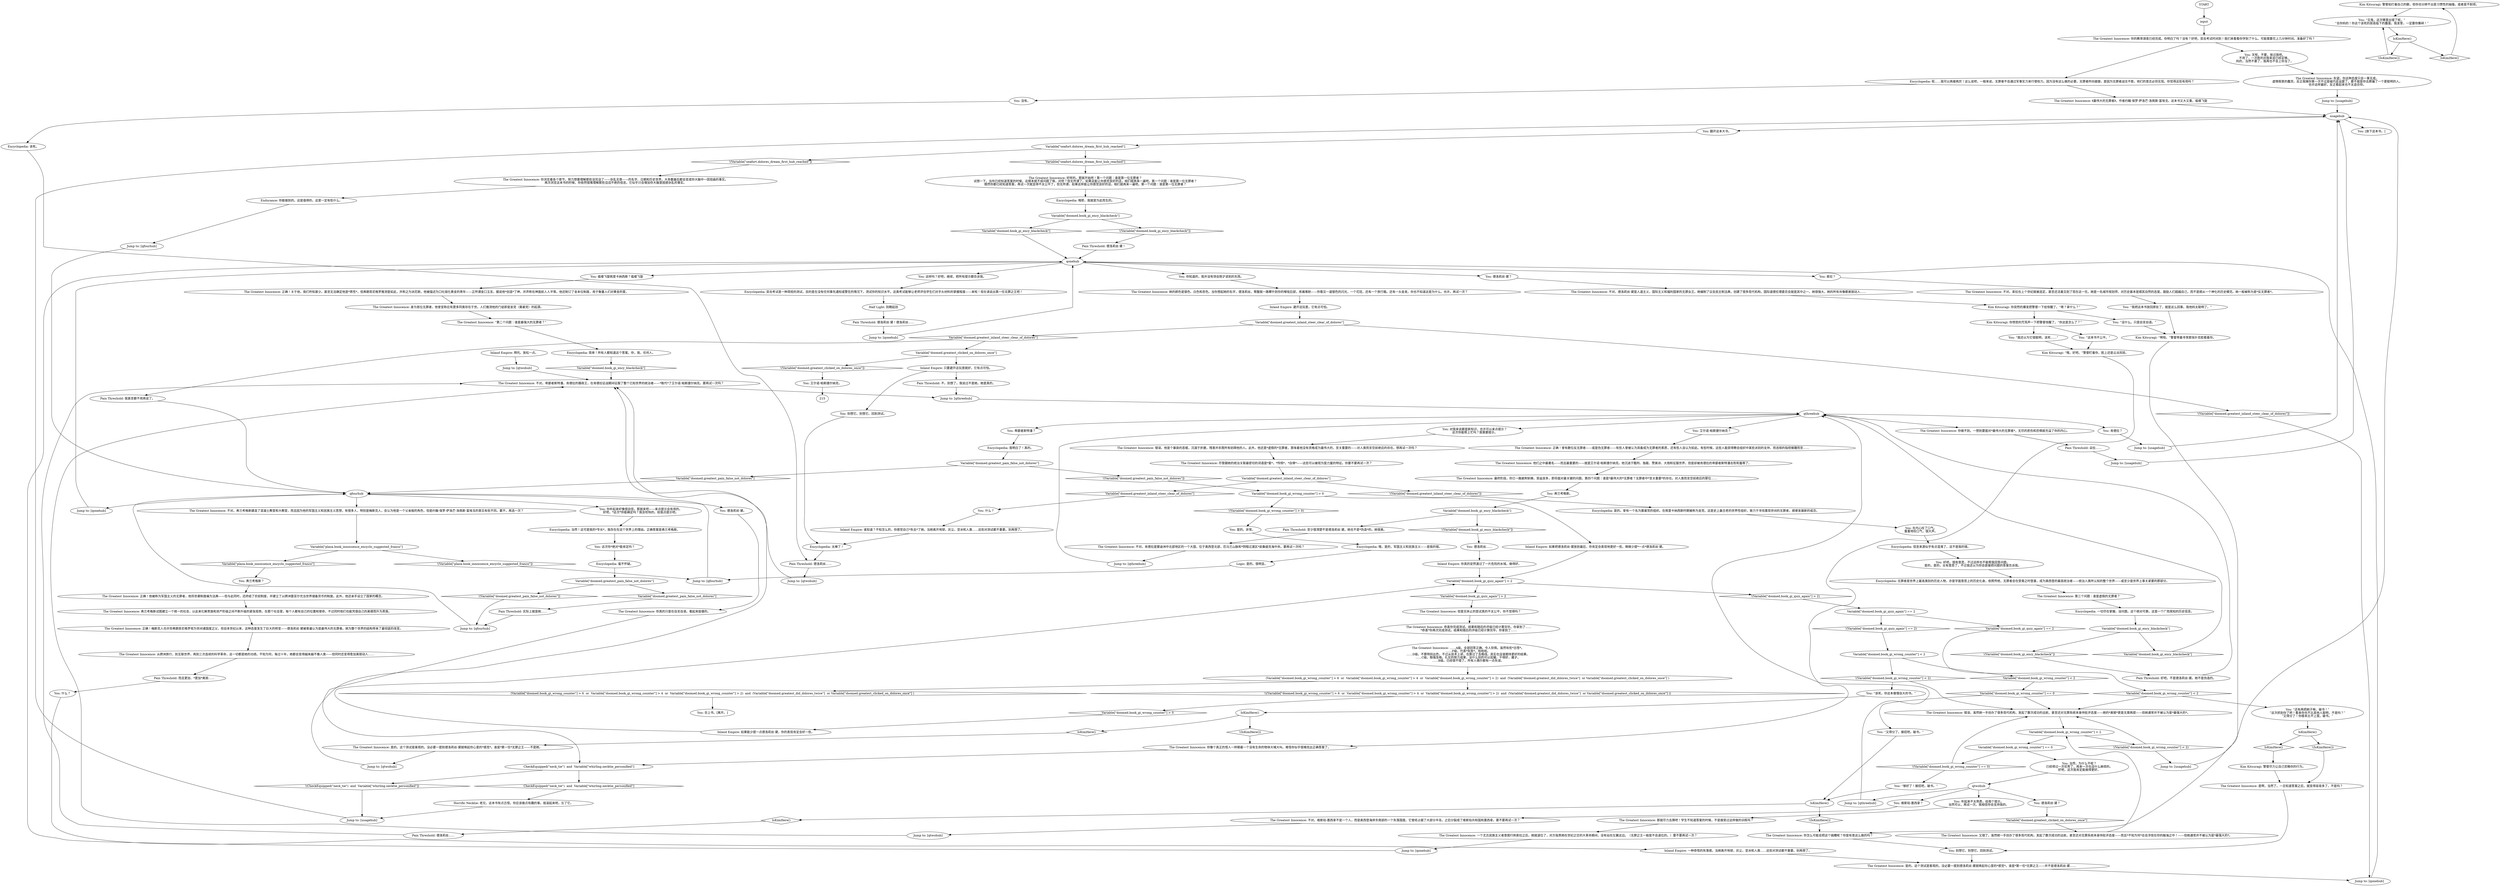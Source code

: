 # INVENTORY / GREATEST INNOSSENCE
# "The Greatest Innocence" by João Paolo Salomao Lopez de Fuego.
# ==================================================
digraph G {
	  0 [label="START"];
	  1 [label="input"];
	  2 [label="Inland Empire: 一种奇怪的失落感。当她离开地球，灰尘，坚冰和人类……这些对测试都不重要。别再想了。"];
	  3 [label="Variable[\"doomed.book_gi_ency_blackcheck\"]"];
	  4 [label="Variable[\"doomed.book_gi_ency_blackcheck\"]", shape=diamond];
	  5 [label="!(Variable[\"doomed.book_gi_ency_blackcheck\"])", shape=diamond];
	  6 [label="You: 索拉？"];
	  7 [label="The Greatest Innocence: 不对。索拉在上个世纪就被选定，甚至还活着见到了现在这一任。她是一名城市规划师，对历史基本是顺其自然的态度，鼓励人们超越自己，而不是顺从一个神化的历史模范。她一般被称为是*反无罪者*。"];
	  8 [label="The Greatest Innocence: 不对。德洛莉丝·黛是人道主义，国际主义和福利国家的无罪女王。她编制了议会民主制法典，创建了很多现代机构，国际道德伦理委员会就是其中之一。她很强大。她的所有肖像都美丽动人……"];
	  9 [label="You: 德洛莉丝·黛。"];
	  10 [label="The Greatest Innocence: 他们之中最著名——而且最重要的——就是艾尔诺·帕斯捷尔纳克。他沉迷于酷刑、独裁、赞美诗、大炮和征服世界，但是却被肯德拉的卑鄙者斯特潘击败和羞辱了。"];
	  11 [label="Variable[\"doomed.book_gi_quiz_again\"] > 2"];
	  12 [label="Variable[\"doomed.book_gi_quiz_again\"] > 2", shape=diamond];
	  13 [label="!(Variable[\"doomed.book_gi_quiz_again\"] > 2)", shape=diamond];
	  14 [label="Encyclopedia: 一切尽在掌握。没问题。这个绝对可靠。这是一个广而周知的历史信息。"];
	  15 [label="The Greatest Innocence: 正确！曾有数位反无罪者——或是伪无罪者——有些人曾被认为具备成为无罪者的素质，还有些人自认为如此。有些时候，这些人能获得教会组织中某些派别的支持，而违规的指控接踵而至……"];
	  16 [label="Jump to: [qfourhub]"];
	  17 [label="Pain Threshold: 德洛莉丝……"];
	  18 [label="Jump to: [qtwohub]"];
	  19 [label="Pain Threshold: 朵拉……"];
	  20 [label="You: 天啦，不要，放过我吧。\n不用了，一次胜利对我来说已经足够。\n妈的，当然不要了，我再也不会上你当了。"];
	  21 [label="The Greatest Innocence: 失望。你这种态度只会一事无成。\n虚情假意的蠢货。反正我赌你第一次不过是碰巧走运罢了。要不就是你去欺骗了一个更聪明的人。\n也许这样最好。反正看起来也不太适合你。"];
	  22 [label="Jump to: [qonehub]"];
	  23 [label="The Greatest Innocence: 正确！他被称为军国主义的无罪者，他将世袭制度编为法典——但与此同时，还终结了农奴制度，并建立了以跨洲雷亚尔充当世界储备货币的制度。此外，他还亲手设立了国家的概念。"];
	  24 [label="You: 艾尔诺·帕斯捷尔纳克？"];
	  25 [label="Encyclopedia: 信息来源似乎有点混淆了。这不是我的错。"];
	  26 [label="Horrific Necktie: 老兄，这本书有点古怪。你应该做点有趣的事。摇滚起来吧，忘了它。"];
	  27 [label="Variable[\"doomed.greatest_inland_steer_clear_of_dolores\"]"];
	  28 [label="Variable[\"doomed.greatest_inland_steer_clear_of_dolores\"]", shape=diamond];
	  29 [label="!(Variable[\"doomed.greatest_inland_steer_clear_of_dolores\"])", shape=diamond];
	  30 [label="You: 别想它。别想它。回到测试。"];
	  31 [label="The Greatest Innocence: 正确！关于他，我们所知甚少。甚至无法确定他是*男性*，但弗朗哥尼格罗推测是如此，并称之为派厄斯。他被描述为口吐熔化黄金的青年——正所谓金口玉言。据说他*创造*了神，并声称在神面前人人平等。他还制订了金本位制度，用于衡量人们对黄金的爱。"];
	  32 [label="Jump to: [qonehub]"];
	  33 [label="Jump to: [qtwohub]"];
	  34 [label="qfourhub"];
	  35 [label="You: “还有两把刷子嘛，破书！”\n“这次抓到你了吧！看来你也不比其他人聪明，不是吗？”\n“又得分了！你根本比不上我，破书。”"];
	  36 [label="Half Light: 别瞎起劲"];
	  37 [label="Inland Empire: 谁知道？不知怎么的，你感觉自己*失去*了她。当她离开地球，灰尘，坚冰和人类……这些对测试都不重要。别再想了。"];
	  38 [label="Encyclopedia: 哦耶，我就是为此而生的。"];
	  39 [label="You: 这样吗？好吧，继续，把所有提示都告诉我。"];
	  40 [label="You: 听起来不太熟悉，给我个提示。\n当然可以，再试一次。我相信你会支持我的。"];
	  41 [label="The Greatest Innocence: 最终阶段，你已一路披荆斩棘，受益良多，即将面对最关键的问题。第四个问题：谁是*最伟大的*无罪者？无罪者中*至关重要*的存在。对人类而言空前绝后的那位……"];
	  42 [label="Encyclopedia: 毫不怀疑。"];
	  43 [label="The Greatest Innocence: ……A级。全部回答正确。令人钦佩。虽然有些*古怪*。\n……F级。代表*失败*。哈哈哈。\n……D级。不算特别出色，不过从技术上讲，也算过了及格线。其实也没谁期待更好的结果。\n……C级。勉强及格。扎实的努力成果，没什么别的可以炫耀。干得好，庸才。\n……B级。已经很不错了。所有人偶尔都有一点失误。"];
	  44 [label="Variable[\"doomed.book_gi_wrong_counter\"] < 2"];
	  45 [label="Variable[\"doomed.book_gi_wrong_counter\"] < 2", shape=diamond];
	  46 [label="!(Variable[\"doomed.book_gi_wrong_counter\"] < 2)", shape=diamond];
	  47 [label="Kim Kitsuragi: “啊哈。”警督带着寻常那张扑克脸看着你。"];
	  48 [label="IsKimHere()"];
	  49 [label="IsKimHere()", shape=diamond];
	  50 [label="!(IsKimHere())", shape=diamond];
	  51 [label="usagehub"];
	  52 [label="Pain Threshold: 德洛莉丝·黛！德洛莉丝……"];
	  53 [label="Variable[\"doomed.book_gi_ency_blackcheck\"]"];
	  54 [label="Variable[\"doomed.book_gi_ency_blackcheck\"]", shape=diamond];
	  55 [label="!(Variable[\"doomed.book_gi_ency_blackcheck\"])", shape=diamond];
	  56 [label="Pain Threshold: 实际上就是她……"];
	  57 [label="Variable[\"plaza.book_innossence_encyclo_suggested_franco\"]"];
	  58 [label="Variable[\"plaza.book_innossence_encyclo_suggested_franco\"]", shape=diamond];
	  59 [label="!(Variable[\"plaza.book_innossence_encyclo_suggested_franco\"])", shape=diamond];
	  60 [label="Variable[\"seafort.dolores_dream_first_hub_reached\"]"];
	  61 [label="Variable[\"seafort.dolores_dream_first_hub_reached\"]", shape=diamond];
	  62 [label="!(Variable[\"seafort.dolores_dream_first_hub_reached\"])", shape=diamond];
	  63 [label="Jump to: [usagehub]"];
	  64 [label="You: 维斯珀-墨西拿？"];
	  65 [label="You: 在内心叹了口气。\n重重地叹口气，很大声。"];
	  66 [label="The Greatest Innocence: 是啊，当然了。一旦知道答案之后，就变得容易多了，不是吗？"];
	  67 [label="You: “够好了！接招吧，破书。”"];
	  68 [label="Inland Empire: 如果能少提一点德洛莉丝·黛，你的表现肯定会好一些。"];
	  69 [label="Jump to: [qthreehub]"];
	  70 [label="The Greatest Innocence: 弗兰考格斯试图建立一个统一的社会，以此来化解贵族和资产阶级之间不断升级的紧张局势。在那个社会里，每个人都有自己的位置和使命，不过同时他们也能凭借自己的美德而升为贵族。"];
	  71 [label="The Greatest Innocence: 你像个真正的怪人一样朝着一个没有生命的物体大喊大叫。难怪你似乎很难找出正确答案了。"];
	  72 [label="IsKimHere()"];
	  73 [label="IsKimHere()", shape=diamond];
	  74 [label="!(IsKimHere())", shape=diamond];
	  75 [label="The Greatest Innocence: 你浏览着各个章节，努力想要理解那些没完没了——杂乱无章——的名字、日期和历史世界。大多数最后都会变成你大脑中一团扭曲的事实。\n再次浏览这本书的时候，你依然很难理解那些滔滔不绝的信息。它似乎只会增加你大脑里困惑杂乱的事实。"];
	  76 [label="Variable[\"doomed.greatest_pain_false_not_dolores\"]"];
	  77 [label="Variable[\"doomed.greatest_pain_false_not_dolores\"]", shape=diamond];
	  78 [label="!(Variable[\"doomed.greatest_pain_false_not_dolores\"])", shape=diamond];
	  79 [label="(Variable[\"doomed.book_gi_wrong_counter\"] > 6  or  Variable[\"doomed.book_gi_wrong_counter\"] > 4  or  Variable[\"doomed.book_gi_wrong_counter\"] > 2)  and  (Variable[\"doomed.greatest_did_dolores_twice\"]  or Variable[\"doomed.greatest_clicked_on_dolores_once\"] )"];
	  80 [label="(Variable[\"doomed.book_gi_wrong_counter\"] > 6  or  Variable[\"doomed.book_gi_wrong_counter\"] > 4  or  Variable[\"doomed.book_gi_wrong_counter\"] > 2)  and  (Variable[\"doomed.greatest_did_dolores_twice\"]  or Variable[\"doomed.greatest_clicked_on_dolores_once\"] )", shape=diamond];
	  81 [label="!((Variable[\"doomed.book_gi_wrong_counter\"] > 6  or  Variable[\"doomed.book_gi_wrong_counter\"] > 4  or  Variable[\"doomed.book_gi_wrong_counter\"] > 2)  and  (Variable[\"doomed.greatest_did_dolores_twice\"]  or Variable[\"doomed.greatest_clicked_on_dolores_once\"] ))", shape=diamond];
	  82 [label="Jump to: [usagehub]"];
	  83 [label="You: 这次你*绝对*能肯定吗？"];
	  84 [label="You: 没有。"];
	  85 [label="Kim Kitsuragi: “哦，好吧。”警督盯着你，脸上还是云淡风轻。"];
	  86 [label="You: “又得分了。接招吧，破书。”"];
	  87 [label="The Greatest Innocence: 是的。这个测试是客观的。没必要一提到德洛莉丝·黛就唤起你心里的*感觉*。谁是*第一任*无罪之王——并不是德洛莉丝·黛……"];
	  88 [label="Logic: 是的。很明显。"];
	  89 [label="Jump to: [qonehub]"];
	  90 [label="You: 德洛莉丝·黛？"];
	  91 [label="You: 你听起来好像很自信，那就来吧——来点提示会有用的。\n好吧，*这次*你能确定吗？我会咬钩的。给我点提示吧。"];
	  92 [label="The Greatest Innocence: 身为首位无罪者，他曾宣称应有更多同类存在于世。人们推测他的门徒即是圣党（奠基党）的起源。"];
	  93 [label="IsKimHere()"];
	  94 [label="IsKimHere()", shape=diamond];
	  95 [label="!(IsKimHere())", shape=diamond];
	  96 [label="Variable[\"doomed.book_gi_quiz_again\"] == 2"];
	  97 [label="Variable[\"doomed.book_gi_quiz_again\"] == 2", shape=diamond];
	  98 [label="!(Variable[\"doomed.book_gi_quiz_again\"] == 2)", shape=diamond];
	  99 [label="Kim Kitsuragi: 警督尽力让自己忽略你的行为。"];
	  100 [label="Variable[\"doomed.greatest_inland_steer_clear_of_dolores\"]"];
	  101 [label="Variable[\"doomed.greatest_inland_steer_clear_of_dolores\"]", shape=diamond];
	  102 [label="!(Variable[\"doomed.greatest_inland_steer_clear_of_dolores\"])", shape=diamond];
	  103 [label="The Greatest Innocence: 又错了。虽然她一手创办了很多现代机构，发起了数次成功的远航，甚至还对无罪系统本身持批评态度——而且*不知为何*总会浮现在你的脑海之中！——但她通常并不被认为是*最强大的*。"];
	  104 [label="Pain Threshold: 好吧。不是德洛莉丝·黛。她不是伪造的。"];
	  105 [label="Pain Threshold: 而且更加、*更加*美丽……"];
	  106 [label="You: 褴褛飞旋佩里卡纳西斯？褴褛飞旋"];
	  107 [label="qonehub"];
	  108 [label="You: 对我来说都是新知识，也许可以来点提示？\n这次你能帮上忙吗？我需要提示。"];
	  109 [label="Encyclopedia: 当然！这可是我的*专长*，我存在在这个世界上的理由。正确答案是弗兰考格斯。"];
	  110 [label="Jump to: [usagehub]"];
	  111 [label="You: 你知道的，我并没有领会刚才读到的东西。"];
	  112 [label="You: “这本书不公平。”"];
	  113 [label="You: “我还以为它很聪明，该死……”"];
	  114 [label="Endurance: 你能做到的。这是值得的。这里一定有些什么。"];
	  115 [label="Inland Empire: 避开这玩意，它有点可怕。"];
	  116 [label="You: 德洛莉丝·黛？"];
	  117 [label="Encyclopedia: 突击考试是一种简短的测试，目的是在没有任何事先通知或警告的情况下，测试你的知识水平。这类考试能够让老师评估学生们对手头材料的掌握程度——来啦！现在请说出第一任无罪之王吧！"];
	  118 [label="The Greatest Innocence: “第二个问题：谁是最强大的无罪者？”"];
	  119 [label="Jump to: [qtwohub]"];
	  120 [label="Encyclopedia: 该死。"];
	  121 [label="You: 翻开这本大书。"];
	  122 [label="Variable[\"doomed.greatest_pain_false_not_dolores\"]"];
	  123 [label="Variable[\"doomed.greatest_pain_false_not_dolores\"]", shape=diamond];
	  124 [label="!(Variable[\"doomed.greatest_pain_false_not_dolores\"])", shape=diamond];
	  125 [label="Encyclopedia: 简单！所有人都知道这个答案。你，我，任何人。"];
	  126 [label="You: 肯德拉？"];
	  127 [label="qthreehub"];
	  128 [label="Jump to: [qthreehub]"];
	  129 [label="Jump to: [qfourhub]"];
	  130 [label="Kim Kitsuragi: 警督拍打着自己的脚，但你也分辨不出是习惯性的抽搐，或者是不耐烦。"];
	  131 [label="IsKimHere()"];
	  132 [label="IsKimHere()", shape=diamond];
	  133 [label="!(IsKimHere())", shape=diamond];
	  134 [label="CheckEquipped(\"neck_tie\")  and  Variable[\"whirling.necktie_personified\"]"];
	  135 [label="CheckEquipped(\"neck_tie\")  and  Variable[\"whirling.necktie_personified\"]", shape=diamond];
	  136 [label="!(CheckEquipped(\"neck_tie\")  and  Variable[\"whirling.necktie_personified\"])", shape=diamond];
	  137 [label="Pain Threshold: 德洛莉丝·黛！"];
	  138 [label="The Greatest Innocence: 不对。维斯珀-墨西拿不是一个人，而是奥西登海岸东南部的一个失落国度。它曾经占据了大部分半岛，之后分裂成了维斯珀共和国和墨西拿。要不要再试一次？"];
	  139 [label="Jump to: [qtwohub]"];
	  140 [label="You: 卑鄙者斯特潘？"];
	  141 [label="The Greatest Innocence: 从跨洲旅行，到互联世界，再到三次连续的科学革命，这一切都是她的功绩。不知为何，每过十年，她都会变得越来越不像人类——但同时还变得愈加美丽动人……"];
	  142 [label="You: “没什么。只是自言自语。”"];
	  143 [label="You: “该死，你这本傲慢自大的书。”"];
	  144 [label="The Greatest Innocence: 但是无休止的尝试真的不太公平，你不觉得吗？"];
	  145 [label="You: [放下这本书。]"];
	  146 [label="Inland Empire: 拜托。放松一点。"];
	  147 [label="You: 什么？"];
	  148 [label="Pain Threshold: 不。别想了。我说过不是她。她是真的。"];
	  149 [label="Inland Empire: 你真的安然渡过了一片危险的水域。做得好。"];
	  150 [label="You: 是的。非常。"];
	  151 [label="The Greatest Innocence: 《最伟大的无罪者》，作者约翰·保罗·萨洛芒·洛佩斯·富埃戈。这本书又大又重。褴褛飞旋"];
	  152 [label="The Greatest Innocence: 你的教育调查已经完成。你明白了吗？没有？好吧，突击考试时间到！我们来看看你学到了什么。可能需要花上几分钟时间。准备好了吗？"];
	  153 [label="Jump to: [qfourhub]"];
	  154 [label="The Greatest Innocence: 尽管跟她的统治关联最密切的词语是*爱*，*怜悯*，*自律*——这些可以被视为是力量的特征。你要不要再试一次？"];
	  155 [label="Variable[\"doomed.book_gi_wrong_counter\"] < 2"];
	  156 [label="Variable[\"doomed.book_gi_wrong_counter\"] < 2", shape=diamond];
	  157 [label="!(Variable[\"doomed.book_gi_wrong_counter\"] < 2)", shape=diamond];
	  158 [label="Variable[\"doomed.book_gi_wrong_counter\"] == 0"];
	  159 [label="Variable[\"doomed.book_gi_wrong_counter\"] == 0", shape=diamond];
	  160 [label="!(Variable[\"doomed.book_gi_wrong_counter\"] == 0)", shape=diamond];
	  161 [label="You: 当然，为什么不呢？\n已经得过一次优秀了，再来一次也没什么麻烦的。\n好吧，这次我肯定能做得更好。"];
	  162 [label="Encyclopedia: 呃……我可以再接再厉！这么说吧，一般来说，无罪者不会通过军事实力来行使权力。因为没有这么做的必要。无罪者所向披靡，是因为无罪者战无不胜，他们的意志必将实现。你觉得这些有用吗？"];
	  163 [label="Encyclopedia: 无罪者是世界上最高类别的历史人物，亦是字面意思上的历史化身。依照传统，无罪者会在受膏之时登基，成为奥西登的最高统治者——统治人类所认知的整个世界——或至少是世界上事关紧要的那部分。"];
	  164 [label="The Greatest Innocence: 那就尽力去猜吧！学生不知道答案的时候，不是接受过这样做的训练吗？"];
	  165 [label="The Greatest Innocence: 她的颜色是银色、白色和杏色。当你想起她的名字，德洛莉丝，胃酸就一路攀升到你的喉咙后部，疼痛难耐——你看见一道银色的闪光，一个花冠，还有一个旅行箱。还有一头金发。你也不知道这是为什么。也许，再试一次？"];
	  166 [label="Kim Kitsuragi: 你突然的爆发把警督一下给惊醒了。“嗯？拿什么？”"];
	  167 [label="Pain Threshold: 德洛莉丝……"];
	  168 [label="You: 德洛莉丝……"];
	  169 [label="The Greatest Innocence: 你做不到。一想到要面对*最伟大的无罪者*，无尽的悲伤和恐惧就充溢了你的内心。"];
	  170 [label="The Greatest Innocence: 好样的。那就开始吧！第一个问题：谁是第一位无罪者？\n试想一下，当你已经知道答案的时候，这根本就不成问题了嘛，对吧？但无所谓了。如果这能让你感觉良好的话，咱们就再来一遍吧。第一个问题：谁是第一位无罪者？\n既然你都已经知道答案，再试一次就显得不太公平了，但无所谓，如果这样能让你感觉良好的话，咱们就再来一遍吧。第一个问题：谁是第一位无罪者？"];
	  171 [label="qtwohub"];
	  172 [label="The Greatest Innocence: 不对。卑鄙者斯特潘，肯德拉的摄政王，在肯德拉征战期间征服了整个已知世界的统治者——*取代*了艾尔诺·帕斯捷尔纳克。要再试一次吗？"];
	  173 [label="Encyclopedia: 我明白了！真的。"];
	  174 [label="You: 弗兰考格斯。"];
	  175 [label="Jump to: [qonehub]"];
	  176 [label="The Greatest Innocence: 一个尤古民族主义者意图行刺索拉之后，她就退位了，对方指责她在世纪之交的大革命期间，没有站在左翼这边。（无罪之王一般是不会退位的。）要不要再试一次？"];
	  177 [label="You: “我把这本书放回原处了，就是这么回事。我他妈太聪明了。”"];
	  178 [label="Kim Kitsuragi: 你愤怒的咒骂声一下把警督惊醒了。“你这是怎么了？”"];
	  179 [label="The Greatest Innocence: 是的。这个测试是客观的。没必要一提到德洛莉丝·黛就唤起你心里的*感觉*。谁是*第一任*无罪之王——不是她。"];
	  180 [label="Encyclopedia: 太棒了！"];
	  181 [label="Encyclopedia: 哦，是的，军国主义和民族主义——是我的错。"];
	  182 [label="You: 弗兰考格斯？"];
	  183 [label="Jump to: [qthreehub]"];
	  184 [label="The Greatest Innocence: 不对。肯德拉是蒙迪洲中北部地区的一个大国，位于奥西登北部，厄马兰山脉和*阴暗过渡区*皮桑缇克海中央。要再试一次吗？"];
	  185 [label="Jump to: [usagehub]"];
	  186 [label="You: 别想它。别想它。回到测试。"];
	  187 [label="Pain Threshold: 我甚至都不用再说了。"];
	  188 [label="Variable[\"doomed.book_gi_wrong_counter\"] > 0"];
	  189 [label="Variable[\"doomed.book_gi_wrong_counter\"] > 0", shape=diamond];
	  190 [label="!(Variable[\"doomed.book_gi_wrong_counter\"] > 0)", shape=diamond];
	  191 [label="Inland Empire: 如果把德洛莉丝·黛放到最后，你肯定会表现地更好一些。稍微少提*一点*德洛莉丝·黛。"];
	  192 [label="You: 合上书。[离开。]"];
	  193 [label="The Greatest Innocence: 错误。虽然她一手创办了很多现代机构，发起了数次成功的远航，甚至还对无罪系统本身持批评态度——她的*美貌*更是无需再提——但她通常并不被认为是*最强大的*。"];
	  194 [label="You: 艾尔诺·帕斯捷尔纳克。"];
	  195 [label="The Greatest Innocence: 不对。弗兰考格斯建造了混凝土教堂和大教堂，而且因为他的军国主义和民族主义思想，有很多人，特别是梅斯克人，会认为他是一个父亲般的角色，但是约翰·保罗·萨洛芒·洛佩斯·富埃戈的意见有些不同。要不，再选一次？"];
	  196 [label="Variable[\"doomed.book_gi_ency_blackcheck\"]"];
	  197 [label="Variable[\"doomed.book_gi_ency_blackcheck\"]", shape=diamond];
	  198 [label="!(Variable[\"doomed.book_gi_ency_blackcheck\"])", shape=diamond];
	  199 [label="Pain Threshold: 至少很清楚不是德洛莉丝·黛。她也不是*伪造*的。她很美。"];
	  200 [label="You: 好吧，很有意思，不过这样也不能帮我回答问题。\n是的，是的，太有意思了，不过我还以为你会直接把问题的答案告诉我。"];
	  201 [label="The Greatest Innocence: 第三个问题：谁是虚假的无罪者？"];
	  202 [label="The Greatest Innocence: 正确！梅斯克人也许将弗朗哥尼格罗视为世间诸国度之父，但自本世纪以来，这种态度发生了巨大的转变——德洛莉丝·黛被普遍认为是最伟大的无罪者。她为整个世界的结构带来了最彻底的改变。"];
	  203 [label="The Greatest Innocence: 你真的只是在自言自语。看起来挺傻的。"];
	  204 [label="The Greatest Innocence: 你怎么可能会把这个搞糟呢？你是有意这么做的吗？"];
	  205 [label="You: “见鬼，这次哪里出错了呢。”\n“去你妈的！你这个该死的居高临下的蠢蛋。我发誓，一定要你撕碎！”"];
	  206 [label="Jump to: [usagehub]"];
	  207 [label="The Greatest Innocence: 恭喜你完成测试。结果和随后的评级已经计算完毕。你拿到了……\n*恭喜*你再次完成测试。结果和随后的评级已经计算完毕。你拿到了……"];
	  208 [label="You: 什么？"];
	  209 [label="Variable[\"doomed.greatest_clicked_on_dolores_once\"]"];
	  210 [label="Variable[\"doomed.greatest_clicked_on_dolores_once\"]", shape=diamond];
	  211 [label="!(Variable[\"doomed.greatest_clicked_on_dolores_once\"])", shape=diamond];
	  212 [label="Inland Empire: 只要避开这玩意就好，它有点可怕。"];
	  213 [label="Encyclopedia: 是的。曾有一个名为奠基党的组织。在佩里卡纳西斯时期被称为圣党。这是史上最古老的世界性组织，致力于寻找重现世间的无罪者，顺便发展新的成员。"];
	  214 [label="The Greatest Innocence: 错误。他是个暴戾的恶棍，沉溺于折磨，残害并杀戮所有妨碍他的人。此外，他还是*虚假的*无罪者，意味着他没有资格成为最伟大的，至关重要的——对人类而言空前绝后的存在。想再试一次吗？"];
	  0 -> 1
	  1 -> 152
	  2 -> 87
	  3 -> 4
	  3 -> 5
	  4 -> 127
	  5 -> 104
	  6 -> 7
	  7 -> 177
	  8 -> 166
	  9 -> 203
	  10 -> 41
	  11 -> 12
	  11 -> 13
	  12 -> 144
	  13 -> 96
	  14 -> 3
	  15 -> 10
	  16 -> 34
	  17 -> 119
	  18 -> 172
	  19 -> 63
	  20 -> 21
	  21 -> 82
	  22 -> 107
	  23 -> 70
	  24 -> 15
	  25 -> 200
	  26 -> 110
	  27 -> 28
	  27 -> 29
	  28 -> 147
	  29 -> 213
	  30 -> 180
	  31 -> 92
	  32 -> 107
	  33 -> 172
	  34 -> 9
	  34 -> 91
	  34 -> 195
	  34 -> 175
	  35 -> 72
	  36 -> 52
	  37 -> 180
	  38 -> 53
	  39 -> 117
	  40 -> 164
	  41 -> 174
	  42 -> 122
	  43 -> 79
	  44 -> 45
	  44 -> 46
	  45 -> 159
	  46 -> 193
	  46 -> 143
	  47 -> 204
	  48 -> 49
	  48 -> 50
	  49 -> 179
	  50 -> 71
	  51 -> 121
	  51 -> 145
	  52 -> 89
	  53 -> 54
	  53 -> 55
	  54 -> 107
	  55 -> 137
	  56 -> 129
	  57 -> 58
	  57 -> 59
	  58 -> 182
	  59 -> 16
	  60 -> 61
	  60 -> 62
	  61 -> 170
	  62 -> 75
	  63 -> 51
	  64 -> 138
	  65 -> 25
	  66 -> 186
	  67 -> 93
	  68 -> 11
	  69 -> 127
	  70 -> 202
	  71 -> 134
	  72 -> 73
	  72 -> 74
	  73 -> 99
	  74 -> 66
	  75 -> 114
	  76 -> 77
	  76 -> 78
	  77 -> 34
	  78 -> 188
	  79 -> 80
	  79 -> 81
	  80 -> 192
	  81 -> 189
	  82 -> 51
	  83 -> 42
	  84 -> 120
	  85 -> 71
	  86 -> 93
	  87 -> 32
	  88 -> 16
	  89 -> 107
	  90 -> 210
	  91 -> 109
	  92 -> 118
	  93 -> 94
	  93 -> 95
	  94 -> 167
	  95 -> 204
	  96 -> 97
	  96 -> 98
	  97 -> 156
	  98 -> 44
	  99 -> 66
	  100 -> 101
	  100 -> 102
	  101 -> 209
	  101 -> 187
	  102 -> 32
	  103 -> 155
	  104 -> 127
	  105 -> 208
	  106 -> 31
	  107 -> 6
	  107 -> 39
	  107 -> 106
	  107 -> 111
	  107 -> 116
	  108 -> 214
	  109 -> 83
	  110 -> 51
	  111 -> 165
	  112 -> 85
	  113 -> 85
	  114 -> 153
	  115 -> 100
	  116 -> 8
	  117 -> 36
	  118 -> 125
	  119 -> 172
	  120 -> 17
	  121 -> 60
	  122 -> 123
	  122 -> 124
	  123 -> 56
	  124 -> 129
	  125 -> 197
	  126 -> 185
	  127 -> 169
	  127 -> 140
	  127 -> 108
	  127 -> 24
	  127 -> 126
	  128 -> 127
	  129 -> 34
	  130 -> 205
	  131 -> 132
	  131 -> 133
	  132 -> 130
	  133 -> 205
	  134 -> 136
	  134 -> 135
	  135 -> 26
	  136 -> 110
	  137 -> 107
	  138 -> 33
	  139 -> 172
	  140 -> 173
	  141 -> 105
	  142 -> 47
	  143 -> 48
	  144 -> 207
	  146 -> 139
	  147 -> 37
	  148 -> 128
	  149 -> 11
	  150 -> 181
	  151 -> 51
	  152 -> 162
	  152 -> 20
	  153 -> 34
	  154 -> 27
	  155 -> 157
	  155 -> 158
	  156 -> 193
	  156 -> 35
	  157 -> 193
	  157 -> 206
	  158 -> 160
	  158 -> 161
	  159 -> 193
	  159 -> 86
	  160 -> 193
	  160 -> 67
	  161 -> 171
	  162 -> 84
	  162 -> 151
	  163 -> 201
	  164 -> 176
	  165 -> 115
	  166 -> 178
	  166 -> 142
	  167 -> 172
	  168 -> 149
	  169 -> 19
	  170 -> 38
	  171 -> 40
	  171 -> 90
	  171 -> 64
	  171 -> 183
	  172 -> 128
	  173 -> 76
	  174 -> 196
	  175 -> 107
	  176 -> 22
	  177 -> 47
	  178 -> 112
	  178 -> 113
	  179 -> 18
	  180 -> 17
	  181 -> 88
	  182 -> 23
	  183 -> 127
	  184 -> 69
	  185 -> 51
	  186 -> 87
	  187 -> 34
	  188 -> 190
	  188 -> 191
	  189 -> 68
	  190 -> 150
	  191 -> 11
	  193 -> 155
	  194 -> 215
	  195 -> 57
	  196 -> 198
	  196 -> 199
	  197 -> 172
	  198 -> 168
	  199 -> 184
	  200 -> 163
	  201 -> 14
	  202 -> 141
	  203 -> 134
	  204 -> 186
	  205 -> 131
	  206 -> 51
	  207 -> 43
	  208 -> 2
	  209 -> 211
	  209 -> 212
	  210 -> 103
	  211 -> 194
	  212 -> 148
	  212 -> 30
	  213 -> 65
	  214 -> 154
}

